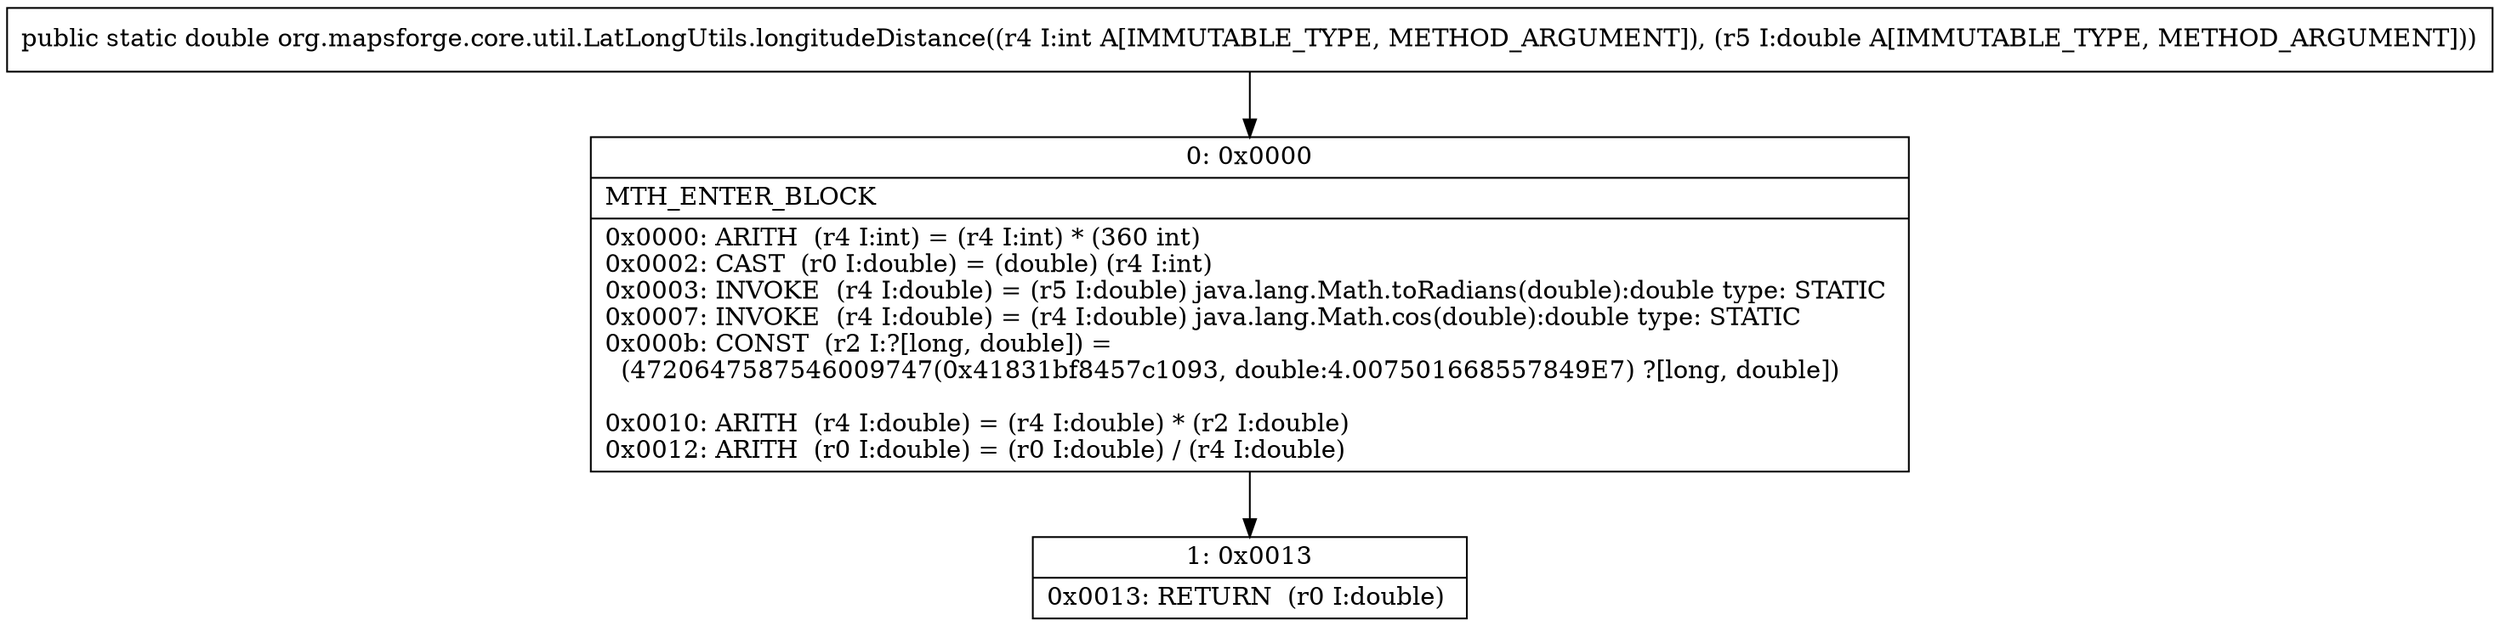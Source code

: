 digraph "CFG fororg.mapsforge.core.util.LatLongUtils.longitudeDistance(ID)D" {
Node_0 [shape=record,label="{0\:\ 0x0000|MTH_ENTER_BLOCK\l|0x0000: ARITH  (r4 I:int) = (r4 I:int) * (360 int) \l0x0002: CAST  (r0 I:double) = (double) (r4 I:int) \l0x0003: INVOKE  (r4 I:double) = (r5 I:double) java.lang.Math.toRadians(double):double type: STATIC \l0x0007: INVOKE  (r4 I:double) = (r4 I:double) java.lang.Math.cos(double):double type: STATIC \l0x000b: CONST  (r2 I:?[long, double]) = \l  (4720647587546009747(0x41831bf8457c1093, double:4.007501668557849E7) ?[long, double])\l \l0x0010: ARITH  (r4 I:double) = (r4 I:double) * (r2 I:double) \l0x0012: ARITH  (r0 I:double) = (r0 I:double) \/ (r4 I:double) \l}"];
Node_1 [shape=record,label="{1\:\ 0x0013|0x0013: RETURN  (r0 I:double) \l}"];
MethodNode[shape=record,label="{public static double org.mapsforge.core.util.LatLongUtils.longitudeDistance((r4 I:int A[IMMUTABLE_TYPE, METHOD_ARGUMENT]), (r5 I:double A[IMMUTABLE_TYPE, METHOD_ARGUMENT])) }"];
MethodNode -> Node_0;
Node_0 -> Node_1;
}

